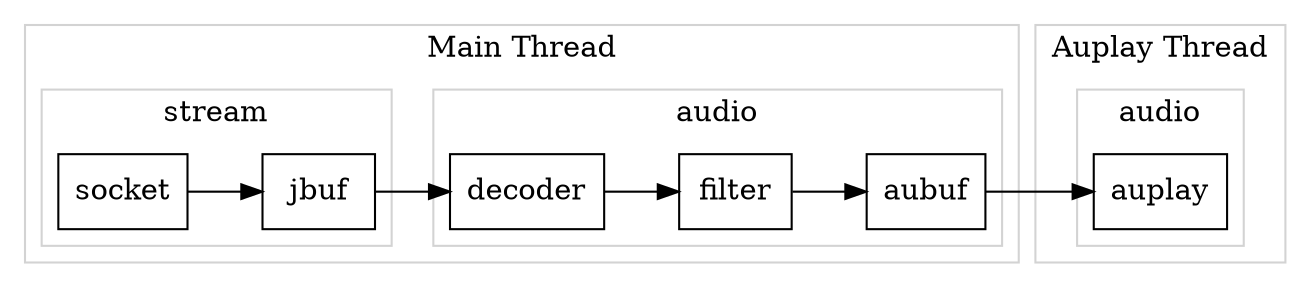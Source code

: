 digraph "audio RX"
{
	node [shape="box"]
	rankdir="LR"

	subgraph cluster_thread1 {
		color=lightgrey;
		label = "Main Thread";
		subgraph cluster_stream {
			label = "stream";
			socket -> jbuf;
		}
		subgraph cluster_audio1 {
			label = "audio";
			jbuf -> decoder -> filter -> aubuf;
		}
	}

	subgraph cluster_thread2 {
		color=lightgrey;
		label = "Auplay Thread";
		subgraph cluster_audio1 {
			label = "audio";
			aubuf -> auplay;
		}
	}
}
